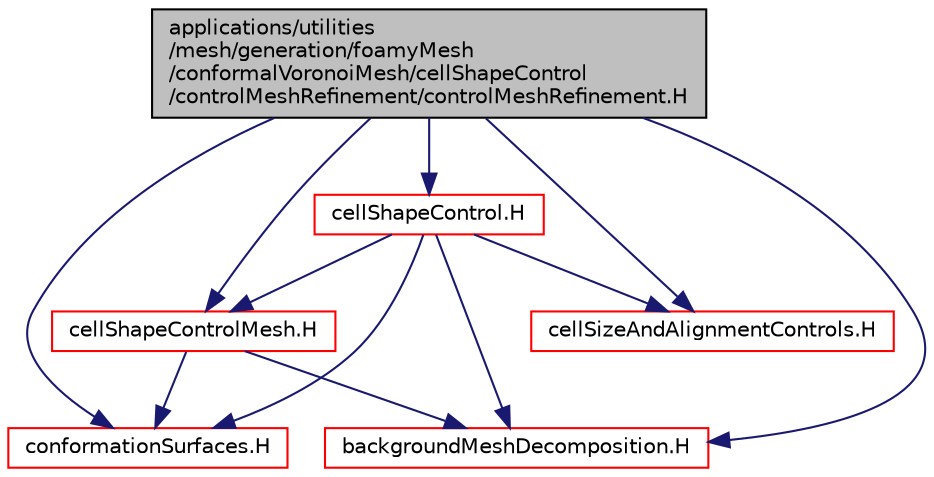 digraph "applications/utilities/mesh/generation/foamyMesh/conformalVoronoiMesh/cellShapeControl/controlMeshRefinement/controlMeshRefinement.H"
{
  bgcolor="transparent";
  edge [fontname="Helvetica",fontsize="10",labelfontname="Helvetica",labelfontsize="10"];
  node [fontname="Helvetica",fontsize="10",shape=record];
  Node1 [label="applications/utilities\l/mesh/generation/foamyMesh\l/conformalVoronoiMesh/cellShapeControl\l/controlMeshRefinement/controlMeshRefinement.H",height=0.2,width=0.4,color="black", fillcolor="grey75", style="filled", fontcolor="black"];
  Node1 -> Node2 [color="midnightblue",fontsize="10",style="solid",fontname="Helvetica"];
  Node2 [label="cellShapeControl.H",height=0.2,width=0.4,color="red",URL="$a04131.html"];
  Node2 -> Node3 [color="midnightblue",fontsize="10",style="solid",fontname="Helvetica"];
  Node3 [label="conformationSurfaces.H",height=0.2,width=0.4,color="red",URL="$a04207.html"];
  Node2 -> Node4 [color="midnightblue",fontsize="10",style="solid",fontname="Helvetica"];
  Node4 [label="cellSizeAndAlignmentControls.H",height=0.2,width=0.4,color="red",URL="$a04139.html"];
  Node2 -> Node5 [color="midnightblue",fontsize="10",style="solid",fontname="Helvetica"];
  Node5 [label="cellShapeControlMesh.H",height=0.2,width=0.4,color="red",URL="$a04134.html"];
  Node5 -> Node3 [color="midnightblue",fontsize="10",style="solid",fontname="Helvetica"];
  Node5 -> Node6 [color="midnightblue",fontsize="10",style="solid",fontname="Helvetica"];
  Node6 [label="backgroundMeshDecomposition.H",height=0.2,width=0.4,color="red",URL="$a04125.html"];
  Node2 -> Node6 [color="midnightblue",fontsize="10",style="solid",fontname="Helvetica"];
  Node1 -> Node5 [color="midnightblue",fontsize="10",style="solid",fontname="Helvetica"];
  Node1 -> Node4 [color="midnightblue",fontsize="10",style="solid",fontname="Helvetica"];
  Node1 -> Node3 [color="midnightblue",fontsize="10",style="solid",fontname="Helvetica"];
  Node1 -> Node6 [color="midnightblue",fontsize="10",style="solid",fontname="Helvetica"];
}
